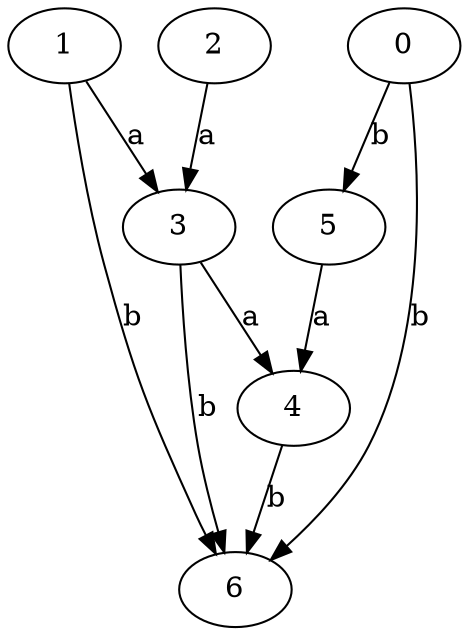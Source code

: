 strict digraph  {
3;
0;
1;
4;
5;
6;
2;
3 -> 4  [label=a];
3 -> 6  [label=b];
0 -> 5  [label=b];
0 -> 6  [label=b];
1 -> 3  [label=a];
1 -> 6  [label=b];
4 -> 6  [label=b];
5 -> 4  [label=a];
2 -> 3  [label=a];
}
